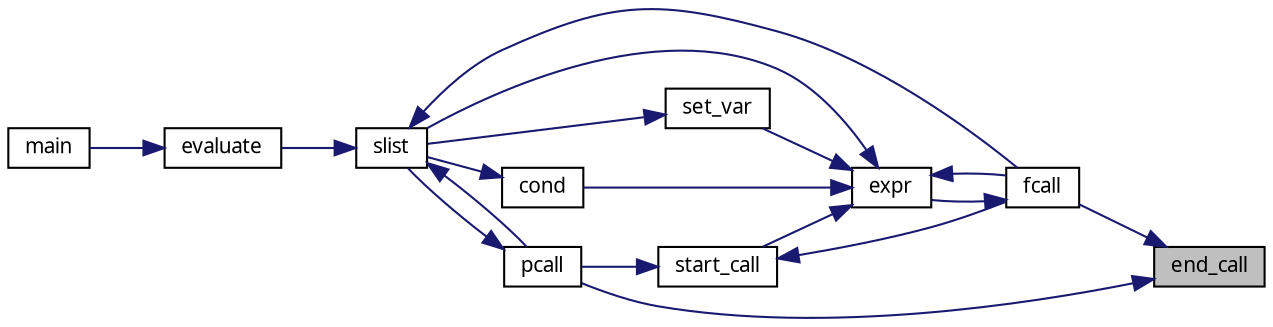 digraph "end_call"
{
 // LATEX_PDF_SIZE
  edge [fontname="LiberationSans-Regular.ttf",fontsize="10",labelfontname="LiberationSans-Regular.ttf",labelfontsize="10"];
  node [fontname="LiberationSans-Regular.ttf",fontsize="10",shape=record];
  rankdir="RL";
  Node1 [label="end_call",height=0.2,width=0.4,color="black", fillcolor="grey75", style="filled", fontcolor="black",tooltip=" "];
  Node1 -> Node2 [dir="back",color="midnightblue",fontsize="10",style="solid",fontname="LiberationSans-Regular.ttf"];
  Node2 [label="fcall",height=0.2,width=0.4,color="black", fillcolor="white", style="filled",URL="$eval_8c.html#ac7678808a3b57ca1539a03201cec88be",tooltip=" "];
  Node2 -> Node3 [dir="back",color="midnightblue",fontsize="10",style="solid",fontname="LiberationSans-Regular.ttf"];
  Node3 [label="expr",height=0.2,width=0.4,color="black", fillcolor="white", style="filled",URL="$eval_8c.html#a5d44ae5aa9326005cd76588b7724e2ac",tooltip=" "];
  Node3 -> Node4 [dir="back",color="midnightblue",fontsize="10",style="solid",fontname="LiberationSans-Regular.ttf"];
  Node4 [label="cond",height=0.2,width=0.4,color="black", fillcolor="white", style="filled",URL="$eval_8c.html#a7255fc522dbc6c7f45f35843550b05b4",tooltip=" "];
  Node4 -> Node5 [dir="back",color="midnightblue",fontsize="10",style="solid",fontname="LiberationSans-Regular.ttf"];
  Node5 [label="slist",height=0.2,width=0.4,color="black", fillcolor="white", style="filled",URL="$eval_8c.html#a7fe074caebef01ff0146927c0532f3cc",tooltip=" "];
  Node5 -> Node6 [dir="back",color="midnightblue",fontsize="10",style="solid",fontname="LiberationSans-Regular.ttf"];
  Node6 [label="evaluate",height=0.2,width=0.4,color="black", fillcolor="white", style="filled",URL="$eval_8c.html#a33c097f69f3e7ad2b6d18a5cd45edfd3",tooltip=" "];
  Node6 -> Node7 [dir="back",color="midnightblue",fontsize="10",style="solid",fontname="LiberationSans-Regular.ttf"];
  Node7 [label="main",height=0.2,width=0.4,color="black", fillcolor="white", style="filled",URL="$main_8c.html#ac0f2228420376f4db7e1274f2b41667c",tooltip=" "];
  Node5 -> Node2 [dir="back",color="midnightblue",fontsize="10",style="solid",fontname="LiberationSans-Regular.ttf"];
  Node5 -> Node8 [dir="back",color="midnightblue",fontsize="10",style="solid",fontname="LiberationSans-Regular.ttf"];
  Node8 [label="pcall",height=0.2,width=0.4,color="black", fillcolor="white", style="filled",URL="$eval_8c.html#a1207df5be5fcfe8e47e9c54abadbed96",tooltip=" "];
  Node8 -> Node5 [dir="back",color="midnightblue",fontsize="10",style="solid",fontname="LiberationSans-Regular.ttf"];
  Node3 -> Node2 [dir="back",color="midnightblue",fontsize="10",style="solid",fontname="LiberationSans-Regular.ttf"];
  Node3 -> Node9 [dir="back",color="midnightblue",fontsize="10",style="solid",fontname="LiberationSans-Regular.ttf"];
  Node9 [label="set_var",height=0.2,width=0.4,color="black", fillcolor="white", style="filled",URL="$eval_8c.html#a711e3a83547cbf5cda6e8cc7f6ffc0c4",tooltip=" "];
  Node9 -> Node5 [dir="back",color="midnightblue",fontsize="10",style="solid",fontname="LiberationSans-Regular.ttf"];
  Node3 -> Node5 [dir="back",color="midnightblue",fontsize="10",style="solid",fontname="LiberationSans-Regular.ttf"];
  Node3 -> Node10 [dir="back",color="midnightblue",fontsize="10",style="solid",fontname="LiberationSans-Regular.ttf"];
  Node10 [label="start_call",height=0.2,width=0.4,color="black", fillcolor="white", style="filled",URL="$eval_8c.html#aae26c99fcd5b82d115189b1122f5d0a0",tooltip=" "];
  Node10 -> Node2 [dir="back",color="midnightblue",fontsize="10",style="solid",fontname="LiberationSans-Regular.ttf"];
  Node10 -> Node8 [dir="back",color="midnightblue",fontsize="10",style="solid",fontname="LiberationSans-Regular.ttf"];
  Node1 -> Node8 [dir="back",color="midnightblue",fontsize="10",style="solid",fontname="LiberationSans-Regular.ttf"];
}
